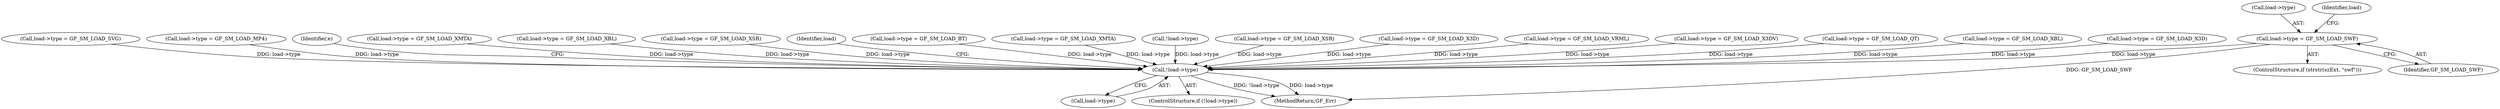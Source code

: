 digraph "0_gpac_35ab4475a7df9b2a4bcab235e379c0c3ec543658_4@pointer" {
"1000261" [label="(Call,load->type = GF_SM_LOAD_SWF)"];
"1000370" [label="(Call,!load->type)"];
"1000281" [label="(Call,load->type = GF_SM_LOAD_SVG)"];
"1000123" [label="(Call,load->type = GF_SM_LOAD_MP4)"];
"1000375" [label="(Identifier,e)"];
"1000241" [label="(Call,load->type = GF_SM_LOAD_XMTA)"];
"1000301" [label="(Call,load->type = GF_SM_LOAD_XBL)"];
"1000262" [label="(Call,load->type)"];
"1000371" [label="(Call,load->type)"];
"1000291" [label="(Call,load->type = GF_SM_LOAD_XSR)"];
"1000369" [label="(ControlStructure,if (!load->type))"];
"1000261" [label="(Call,load->type = GF_SM_LOAD_SWF)"];
"1000379" [label="(Identifier,load)"];
"1000446" [label="(MethodReturn,GF_Err)"];
"1000207" [label="(Call,load->type = GF_SM_LOAD_BT)"];
"1000340" [label="(Call,load->type = GF_SM_LOAD_XMTA)"];
"1000113" [label="(Call,!load->type)"];
"1000329" [label="(Call,load->type = GF_SM_LOAD_XSR)"];
"1000251" [label="(Call,load->type = GF_SM_LOAD_X3D)"];
"1000257" [label="(ControlStructure,if (strstr(szExt, \"swf\")))"];
"1000370" [label="(Call,!load->type)"];
"1000217" [label="(Call,load->type = GF_SM_LOAD_VRML)"];
"1000227" [label="(Call,load->type = GF_SM_LOAD_X3DV)"];
"1000271" [label="(Call,load->type = GF_SM_LOAD_QT)"];
"1000362" [label="(Call,load->type = GF_SM_LOAD_XBL)"];
"1000265" [label="(Identifier,GF_SM_LOAD_SWF)"];
"1000372" [label="(Identifier,load)"];
"1000351" [label="(Call,load->type = GF_SM_LOAD_X3D)"];
"1000261" -> "1000257"  [label="AST: "];
"1000261" -> "1000265"  [label="CFG: "];
"1000262" -> "1000261"  [label="AST: "];
"1000265" -> "1000261"  [label="AST: "];
"1000372" -> "1000261"  [label="CFG: "];
"1000261" -> "1000446"  [label="DDG: GF_SM_LOAD_SWF"];
"1000261" -> "1000370"  [label="DDG: load->type"];
"1000370" -> "1000369"  [label="AST: "];
"1000370" -> "1000371"  [label="CFG: "];
"1000371" -> "1000370"  [label="AST: "];
"1000375" -> "1000370"  [label="CFG: "];
"1000379" -> "1000370"  [label="CFG: "];
"1000370" -> "1000446"  [label="DDG: !load->type"];
"1000370" -> "1000446"  [label="DDG: load->type"];
"1000251" -> "1000370"  [label="DDG: load->type"];
"1000217" -> "1000370"  [label="DDG: load->type"];
"1000207" -> "1000370"  [label="DDG: load->type"];
"1000241" -> "1000370"  [label="DDG: load->type"];
"1000351" -> "1000370"  [label="DDG: load->type"];
"1000271" -> "1000370"  [label="DDG: load->type"];
"1000340" -> "1000370"  [label="DDG: load->type"];
"1000291" -> "1000370"  [label="DDG: load->type"];
"1000281" -> "1000370"  [label="DDG: load->type"];
"1000113" -> "1000370"  [label="DDG: load->type"];
"1000227" -> "1000370"  [label="DDG: load->type"];
"1000301" -> "1000370"  [label="DDG: load->type"];
"1000329" -> "1000370"  [label="DDG: load->type"];
"1000362" -> "1000370"  [label="DDG: load->type"];
"1000123" -> "1000370"  [label="DDG: load->type"];
}
